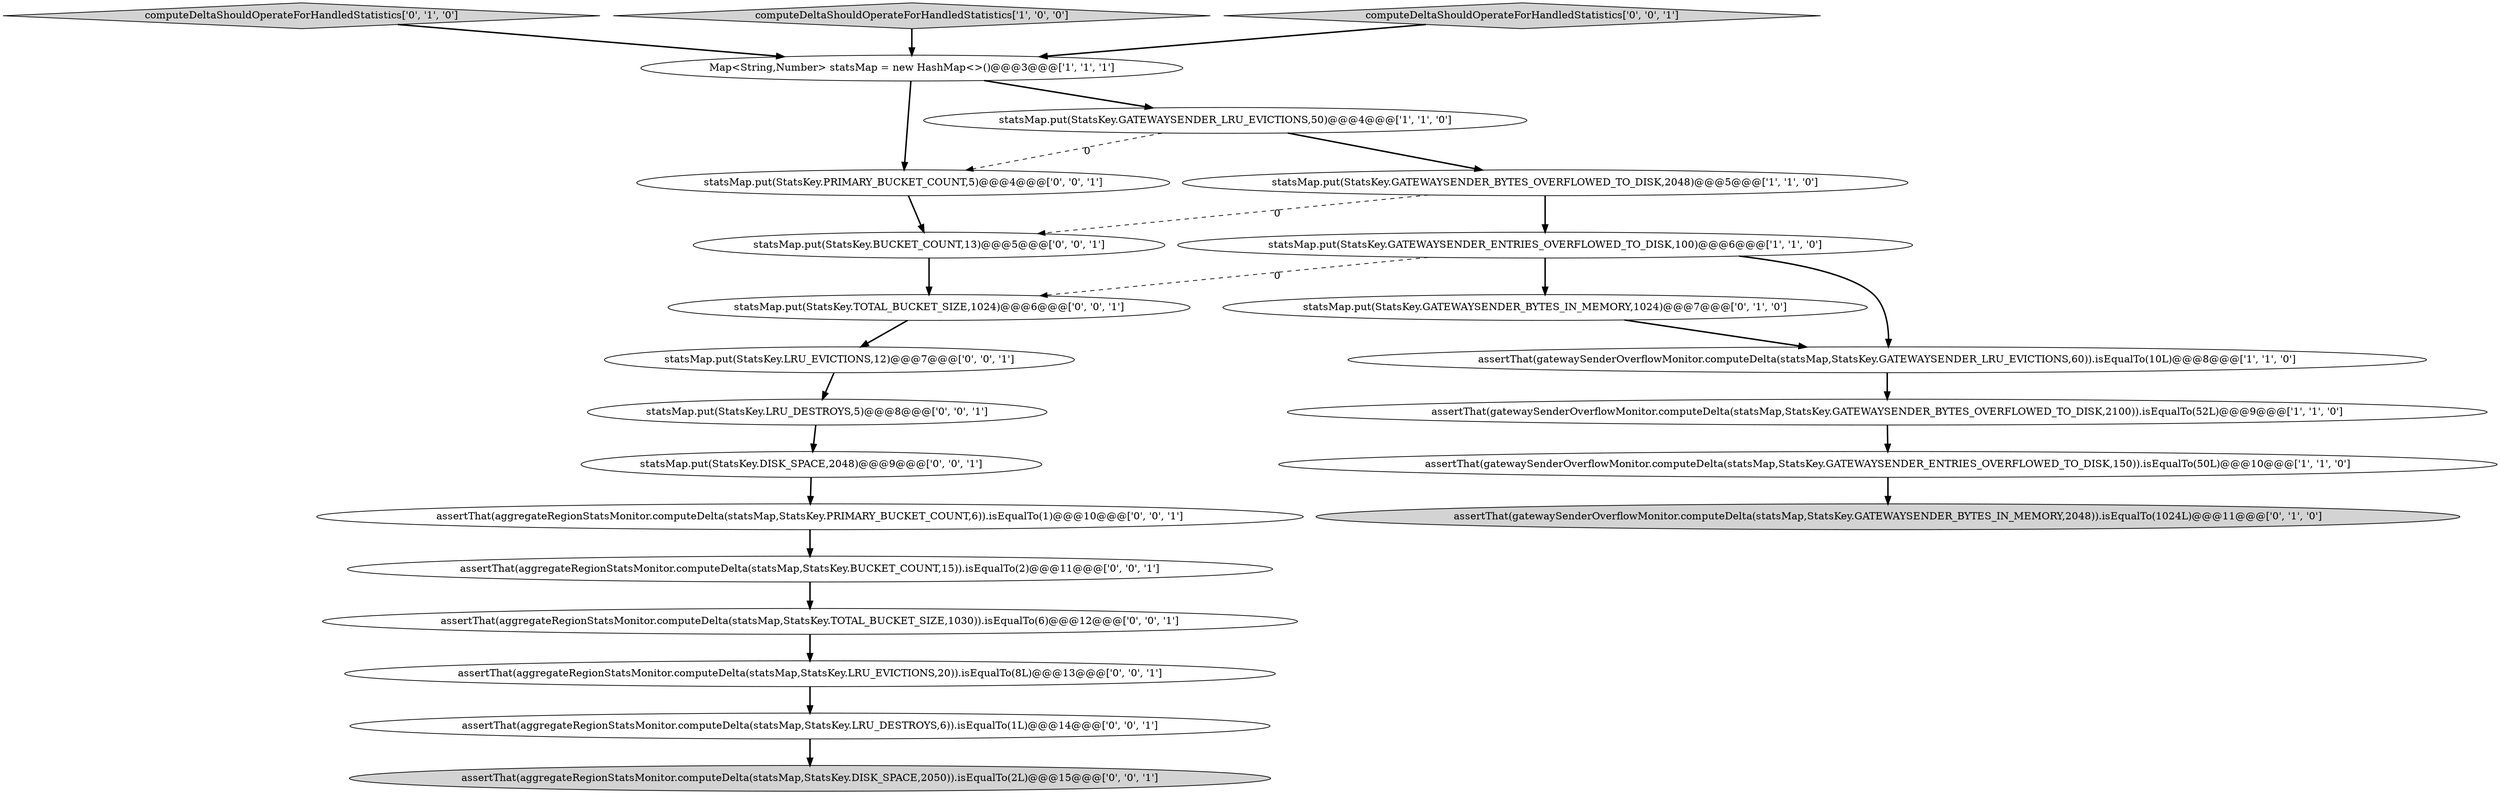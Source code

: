 digraph {
10 [style = filled, label = "assertThat(gatewaySenderOverflowMonitor.computeDelta(statsMap,StatsKey.GATEWAYSENDER_BYTES_IN_MEMORY,2048)).isEqualTo(1024L)@@@11@@@['0', '1', '0']", fillcolor = lightgray, shape = ellipse image = "AAA1AAABBB2BBB"];
9 [style = filled, label = "computeDeltaShouldOperateForHandledStatistics['0', '1', '0']", fillcolor = lightgray, shape = diamond image = "AAA0AAABBB2BBB"];
1 [style = filled, label = "Map<String,Number> statsMap = new HashMap<>()@@@3@@@['1', '1', '1']", fillcolor = white, shape = ellipse image = "AAA0AAABBB1BBB"];
13 [style = filled, label = "statsMap.put(StatsKey.TOTAL_BUCKET_SIZE,1024)@@@6@@@['0', '0', '1']", fillcolor = white, shape = ellipse image = "AAA0AAABBB3BBB"];
18 [style = filled, label = "statsMap.put(StatsKey.LRU_EVICTIONS,12)@@@7@@@['0', '0', '1']", fillcolor = white, shape = ellipse image = "AAA0AAABBB3BBB"];
11 [style = filled, label = "statsMap.put(StatsKey.DISK_SPACE,2048)@@@9@@@['0', '0', '1']", fillcolor = white, shape = ellipse image = "AAA0AAABBB3BBB"];
23 [style = filled, label = "statsMap.put(StatsKey.PRIMARY_BUCKET_COUNT,5)@@@4@@@['0', '0', '1']", fillcolor = white, shape = ellipse image = "AAA0AAABBB3BBB"];
15 [style = filled, label = "assertThat(aggregateRegionStatsMonitor.computeDelta(statsMap,StatsKey.LRU_DESTROYS,6)).isEqualTo(1L)@@@14@@@['0', '0', '1']", fillcolor = white, shape = ellipse image = "AAA0AAABBB3BBB"];
19 [style = filled, label = "assertThat(aggregateRegionStatsMonitor.computeDelta(statsMap,StatsKey.DISK_SPACE,2050)).isEqualTo(2L)@@@15@@@['0', '0', '1']", fillcolor = lightgray, shape = ellipse image = "AAA0AAABBB3BBB"];
3 [style = filled, label = "computeDeltaShouldOperateForHandledStatistics['1', '0', '0']", fillcolor = lightgray, shape = diamond image = "AAA0AAABBB1BBB"];
22 [style = filled, label = "assertThat(aggregateRegionStatsMonitor.computeDelta(statsMap,StatsKey.BUCKET_COUNT,15)).isEqualTo(2)@@@11@@@['0', '0', '1']", fillcolor = white, shape = ellipse image = "AAA0AAABBB3BBB"];
12 [style = filled, label = "assertThat(aggregateRegionStatsMonitor.computeDelta(statsMap,StatsKey.PRIMARY_BUCKET_COUNT,6)).isEqualTo(1)@@@10@@@['0', '0', '1']", fillcolor = white, shape = ellipse image = "AAA0AAABBB3BBB"];
21 [style = filled, label = "assertThat(aggregateRegionStatsMonitor.computeDelta(statsMap,StatsKey.LRU_EVICTIONS,20)).isEqualTo(8L)@@@13@@@['0', '0', '1']", fillcolor = white, shape = ellipse image = "AAA0AAABBB3BBB"];
20 [style = filled, label = "assertThat(aggregateRegionStatsMonitor.computeDelta(statsMap,StatsKey.TOTAL_BUCKET_SIZE,1030)).isEqualTo(6)@@@12@@@['0', '0', '1']", fillcolor = white, shape = ellipse image = "AAA0AAABBB3BBB"];
7 [style = filled, label = "assertThat(gatewaySenderOverflowMonitor.computeDelta(statsMap,StatsKey.GATEWAYSENDER_BYTES_OVERFLOWED_TO_DISK,2100)).isEqualTo(52L)@@@9@@@['1', '1', '0']", fillcolor = white, shape = ellipse image = "AAA0AAABBB1BBB"];
5 [style = filled, label = "assertThat(gatewaySenderOverflowMonitor.computeDelta(statsMap,StatsKey.GATEWAYSENDER_ENTRIES_OVERFLOWED_TO_DISK,150)).isEqualTo(50L)@@@10@@@['1', '1', '0']", fillcolor = white, shape = ellipse image = "AAA0AAABBB1BBB"];
16 [style = filled, label = "computeDeltaShouldOperateForHandledStatistics['0', '0', '1']", fillcolor = lightgray, shape = diamond image = "AAA0AAABBB3BBB"];
6 [style = filled, label = "statsMap.put(StatsKey.GATEWAYSENDER_ENTRIES_OVERFLOWED_TO_DISK,100)@@@6@@@['1', '1', '0']", fillcolor = white, shape = ellipse image = "AAA0AAABBB1BBB"];
8 [style = filled, label = "statsMap.put(StatsKey.GATEWAYSENDER_BYTES_IN_MEMORY,1024)@@@7@@@['0', '1', '0']", fillcolor = white, shape = ellipse image = "AAA1AAABBB2BBB"];
2 [style = filled, label = "assertThat(gatewaySenderOverflowMonitor.computeDelta(statsMap,StatsKey.GATEWAYSENDER_LRU_EVICTIONS,60)).isEqualTo(10L)@@@8@@@['1', '1', '0']", fillcolor = white, shape = ellipse image = "AAA0AAABBB1BBB"];
14 [style = filled, label = "statsMap.put(StatsKey.LRU_DESTROYS,5)@@@8@@@['0', '0', '1']", fillcolor = white, shape = ellipse image = "AAA0AAABBB3BBB"];
0 [style = filled, label = "statsMap.put(StatsKey.GATEWAYSENDER_BYTES_OVERFLOWED_TO_DISK,2048)@@@5@@@['1', '1', '0']", fillcolor = white, shape = ellipse image = "AAA0AAABBB1BBB"];
4 [style = filled, label = "statsMap.put(StatsKey.GATEWAYSENDER_LRU_EVICTIONS,50)@@@4@@@['1', '1', '0']", fillcolor = white, shape = ellipse image = "AAA0AAABBB1BBB"];
17 [style = filled, label = "statsMap.put(StatsKey.BUCKET_COUNT,13)@@@5@@@['0', '0', '1']", fillcolor = white, shape = ellipse image = "AAA0AAABBB3BBB"];
0->6 [style = bold, label=""];
4->23 [style = dashed, label="0"];
11->12 [style = bold, label=""];
21->15 [style = bold, label=""];
2->7 [style = bold, label=""];
15->19 [style = bold, label=""];
6->13 [style = dashed, label="0"];
22->20 [style = bold, label=""];
1->23 [style = bold, label=""];
14->11 [style = bold, label=""];
5->10 [style = bold, label=""];
6->8 [style = bold, label=""];
13->18 [style = bold, label=""];
3->1 [style = bold, label=""];
6->2 [style = bold, label=""];
12->22 [style = bold, label=""];
20->21 [style = bold, label=""];
8->2 [style = bold, label=""];
16->1 [style = bold, label=""];
17->13 [style = bold, label=""];
0->17 [style = dashed, label="0"];
1->4 [style = bold, label=""];
7->5 [style = bold, label=""];
18->14 [style = bold, label=""];
23->17 [style = bold, label=""];
9->1 [style = bold, label=""];
4->0 [style = bold, label=""];
}
